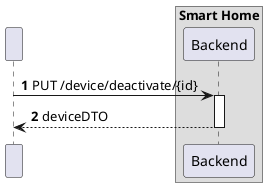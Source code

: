@startuml
'https://plantuml.com/sequence-diagram
!pragma layout smetana

autonumber

participant  " "  as HTTP
box "Smart Home"
    participant "Backend" as BE
end box

HTTP -> BE : PUT /device/deactivate/{id}
activate BE

BE --> HTTP : deviceDTO
deactivate BE

@enduml
